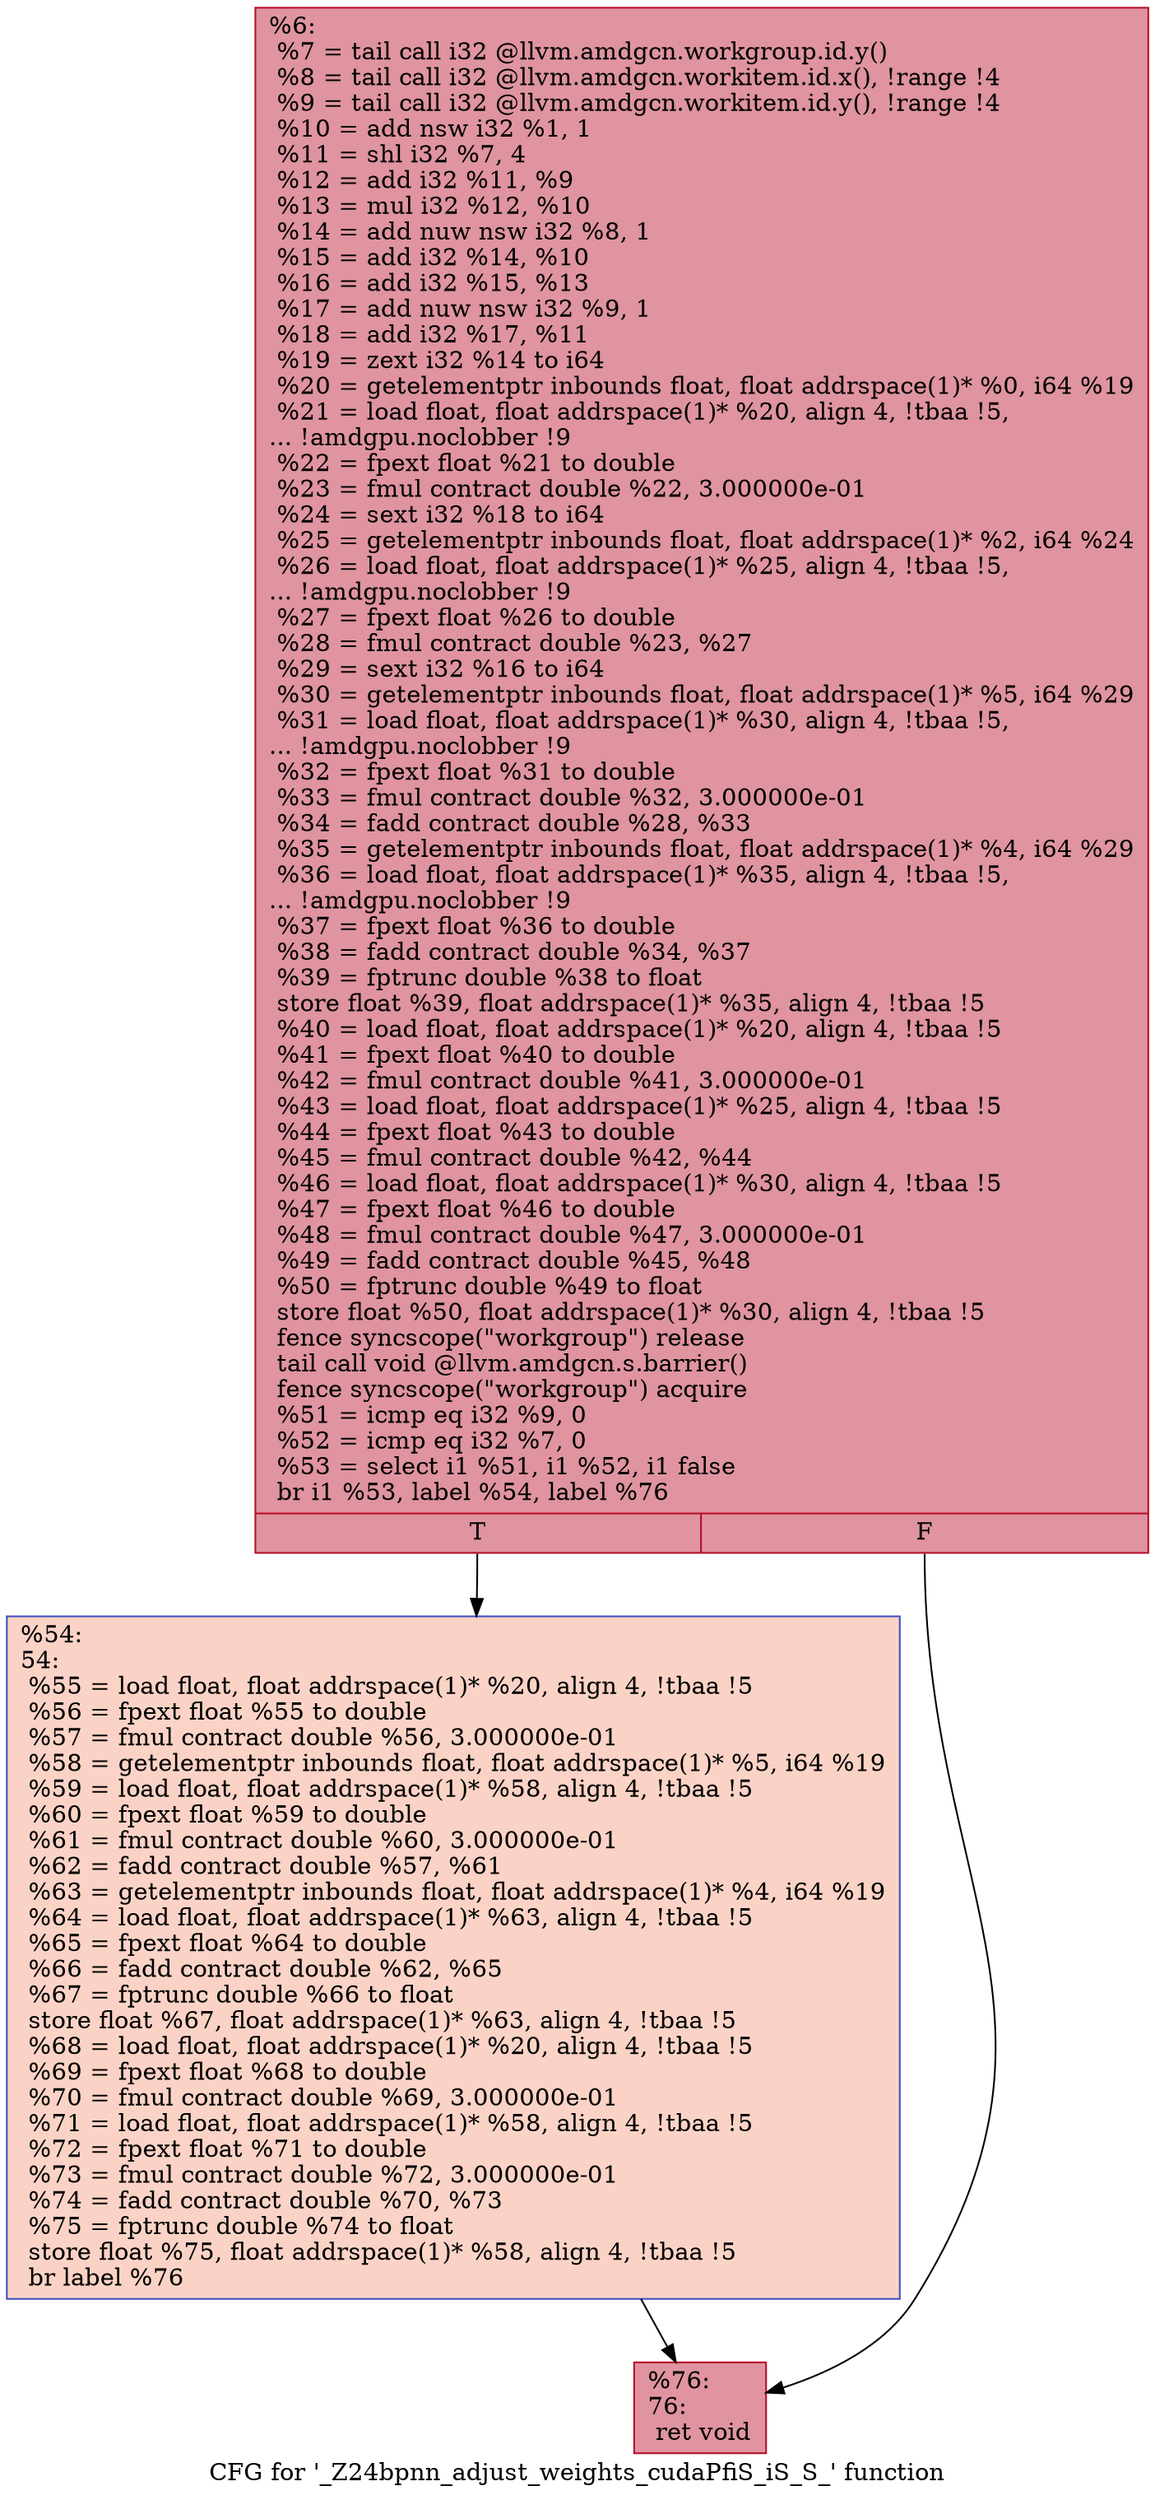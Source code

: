 digraph "CFG for '_Z24bpnn_adjust_weights_cudaPfiS_iS_S_' function" {
	label="CFG for '_Z24bpnn_adjust_weights_cudaPfiS_iS_S_' function";

	Node0x5d75ba0 [shape=record,color="#b70d28ff", style=filled, fillcolor="#b70d2870",label="{%6:\l  %7 = tail call i32 @llvm.amdgcn.workgroup.id.y()\l  %8 = tail call i32 @llvm.amdgcn.workitem.id.x(), !range !4\l  %9 = tail call i32 @llvm.amdgcn.workitem.id.y(), !range !4\l  %10 = add nsw i32 %1, 1\l  %11 = shl i32 %7, 4\l  %12 = add i32 %11, %9\l  %13 = mul i32 %12, %10\l  %14 = add nuw nsw i32 %8, 1\l  %15 = add i32 %14, %10\l  %16 = add i32 %15, %13\l  %17 = add nuw nsw i32 %9, 1\l  %18 = add i32 %17, %11\l  %19 = zext i32 %14 to i64\l  %20 = getelementptr inbounds float, float addrspace(1)* %0, i64 %19\l  %21 = load float, float addrspace(1)* %20, align 4, !tbaa !5,\l... !amdgpu.noclobber !9\l  %22 = fpext float %21 to double\l  %23 = fmul contract double %22, 3.000000e-01\l  %24 = sext i32 %18 to i64\l  %25 = getelementptr inbounds float, float addrspace(1)* %2, i64 %24\l  %26 = load float, float addrspace(1)* %25, align 4, !tbaa !5,\l... !amdgpu.noclobber !9\l  %27 = fpext float %26 to double\l  %28 = fmul contract double %23, %27\l  %29 = sext i32 %16 to i64\l  %30 = getelementptr inbounds float, float addrspace(1)* %5, i64 %29\l  %31 = load float, float addrspace(1)* %30, align 4, !tbaa !5,\l... !amdgpu.noclobber !9\l  %32 = fpext float %31 to double\l  %33 = fmul contract double %32, 3.000000e-01\l  %34 = fadd contract double %28, %33\l  %35 = getelementptr inbounds float, float addrspace(1)* %4, i64 %29\l  %36 = load float, float addrspace(1)* %35, align 4, !tbaa !5,\l... !amdgpu.noclobber !9\l  %37 = fpext float %36 to double\l  %38 = fadd contract double %34, %37\l  %39 = fptrunc double %38 to float\l  store float %39, float addrspace(1)* %35, align 4, !tbaa !5\l  %40 = load float, float addrspace(1)* %20, align 4, !tbaa !5\l  %41 = fpext float %40 to double\l  %42 = fmul contract double %41, 3.000000e-01\l  %43 = load float, float addrspace(1)* %25, align 4, !tbaa !5\l  %44 = fpext float %43 to double\l  %45 = fmul contract double %42, %44\l  %46 = load float, float addrspace(1)* %30, align 4, !tbaa !5\l  %47 = fpext float %46 to double\l  %48 = fmul contract double %47, 3.000000e-01\l  %49 = fadd contract double %45, %48\l  %50 = fptrunc double %49 to float\l  store float %50, float addrspace(1)* %30, align 4, !tbaa !5\l  fence syncscope(\"workgroup\") release\l  tail call void @llvm.amdgcn.s.barrier()\l  fence syncscope(\"workgroup\") acquire\l  %51 = icmp eq i32 %9, 0\l  %52 = icmp eq i32 %7, 0\l  %53 = select i1 %51, i1 %52, i1 false\l  br i1 %53, label %54, label %76\l|{<s0>T|<s1>F}}"];
	Node0x5d75ba0:s0 -> Node0x5d7b0d0;
	Node0x5d75ba0:s1 -> Node0x5d7b160;
	Node0x5d7b0d0 [shape=record,color="#3d50c3ff", style=filled, fillcolor="#f59c7d70",label="{%54:\l54:                                               \l  %55 = load float, float addrspace(1)* %20, align 4, !tbaa !5\l  %56 = fpext float %55 to double\l  %57 = fmul contract double %56, 3.000000e-01\l  %58 = getelementptr inbounds float, float addrspace(1)* %5, i64 %19\l  %59 = load float, float addrspace(1)* %58, align 4, !tbaa !5\l  %60 = fpext float %59 to double\l  %61 = fmul contract double %60, 3.000000e-01\l  %62 = fadd contract double %57, %61\l  %63 = getelementptr inbounds float, float addrspace(1)* %4, i64 %19\l  %64 = load float, float addrspace(1)* %63, align 4, !tbaa !5\l  %65 = fpext float %64 to double\l  %66 = fadd contract double %62, %65\l  %67 = fptrunc double %66 to float\l  store float %67, float addrspace(1)* %63, align 4, !tbaa !5\l  %68 = load float, float addrspace(1)* %20, align 4, !tbaa !5\l  %69 = fpext float %68 to double\l  %70 = fmul contract double %69, 3.000000e-01\l  %71 = load float, float addrspace(1)* %58, align 4, !tbaa !5\l  %72 = fpext float %71 to double\l  %73 = fmul contract double %72, 3.000000e-01\l  %74 = fadd contract double %70, %73\l  %75 = fptrunc double %74 to float\l  store float %75, float addrspace(1)* %58, align 4, !tbaa !5\l  br label %76\l}"];
	Node0x5d7b0d0 -> Node0x5d7b160;
	Node0x5d7b160 [shape=record,color="#b70d28ff", style=filled, fillcolor="#b70d2870",label="{%76:\l76:                                               \l  ret void\l}"];
}

